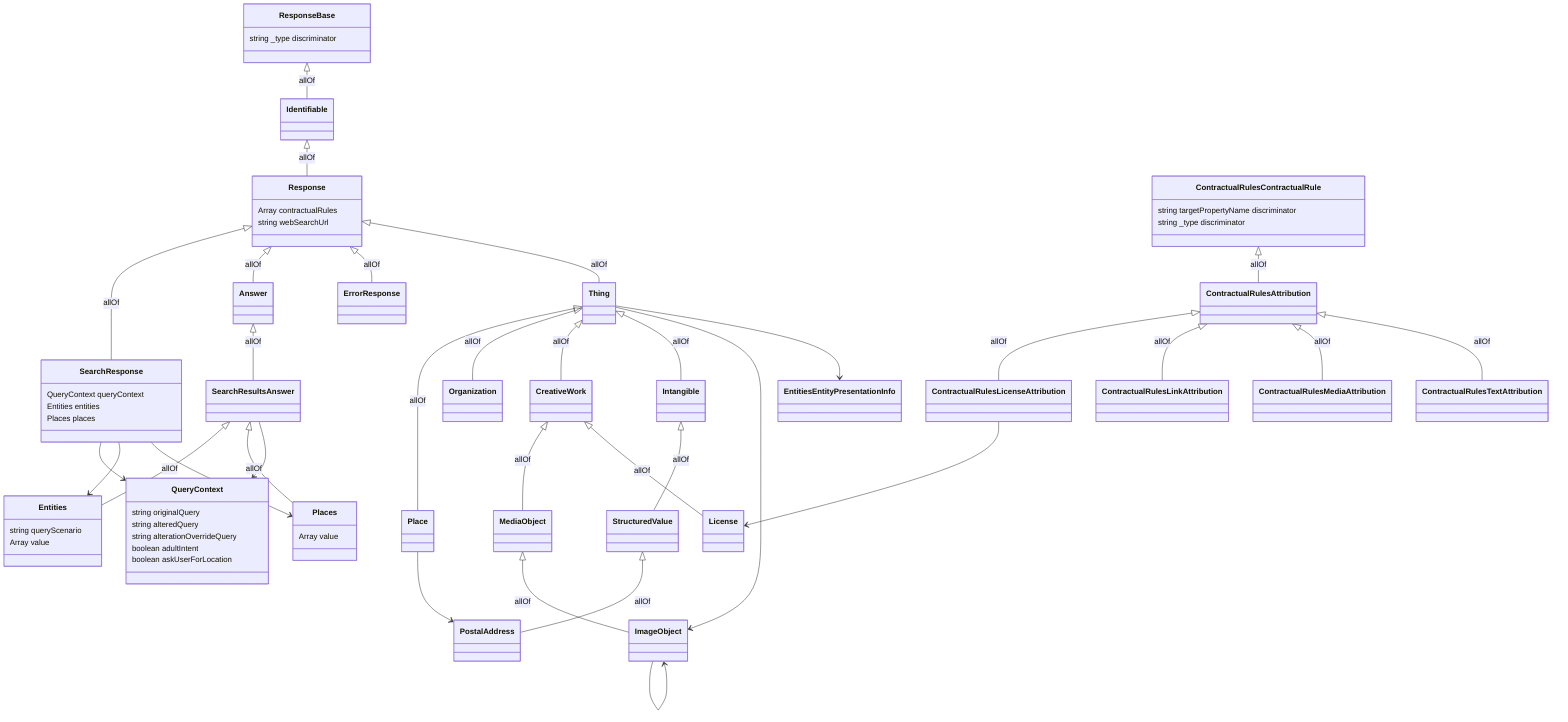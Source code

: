 classDiagram
Response <|-- SearchResponse : allOf
Identifiable <|-- Response : allOf
SearchResultsAnswer <|-- Entities : allOf
SearchResultsAnswer <|-- Places : allOf
Answer <|-- SearchResultsAnswer : allOf
ResponseBase <|-- Identifiable : allOf
Response <|-- Answer : allOf
Response <|-- ErrorResponse : allOf
Response <|-- Thing : allOf
MediaObject <|-- ImageObject : allOf
Thing <|-- Place : allOf
Thing <|-- Organization : allOf
Thing <|-- CreativeWork : allOf
Thing <|-- Intangible : allOf
ContractualRulesContractualRule <|-- ContractualRulesAttribution : allOf
CreativeWork <|-- MediaObject : allOf
StructuredValue <|-- PostalAddress : allOf
CreativeWork <|-- License : allOf
Intangible <|-- StructuredValue : allOf
ContractualRulesAttribution <|-- ContractualRulesLicenseAttribution : allOf
ContractualRulesAttribution <|-- ContractualRulesLinkAttribution : allOf
ContractualRulesAttribution <|-- ContractualRulesMediaAttribution : allOf
ContractualRulesAttribution <|-- ContractualRulesTextAttribution : allOf
SearchResponse --> QueryContext
SearchResponse : QueryContext queryContext
SearchResponse --> Entities
SearchResponse : Entities entities
SearchResponse --> Places
SearchResponse : Places places
Response : Array<ContractualRulesContractualRule> contractualRules
Response : string webSearchUrl
QueryContext : string originalQuery
QueryContext : string alteredQuery
QueryContext : string alterationOverrideQuery
QueryContext : boolean adultIntent
QueryContext : boolean askUserForLocation
Entities : string queryScenario
Entities : Array<Thing> value
Places : Array<Thing> value
SearchResultsAnswer --> QueryContext
Thing --> ImageObject
Thing --> EntitiesEntityPresentationInfo
ContractualRulesContractualRule : string targetPropertyName discriminator
ContractualRulesContractualRule : string _type discriminator
ImageObject --> ImageObject
Place --> PostalAddress
ResponseBase : string _type discriminator
ContractualRulesLicenseAttribution --> License